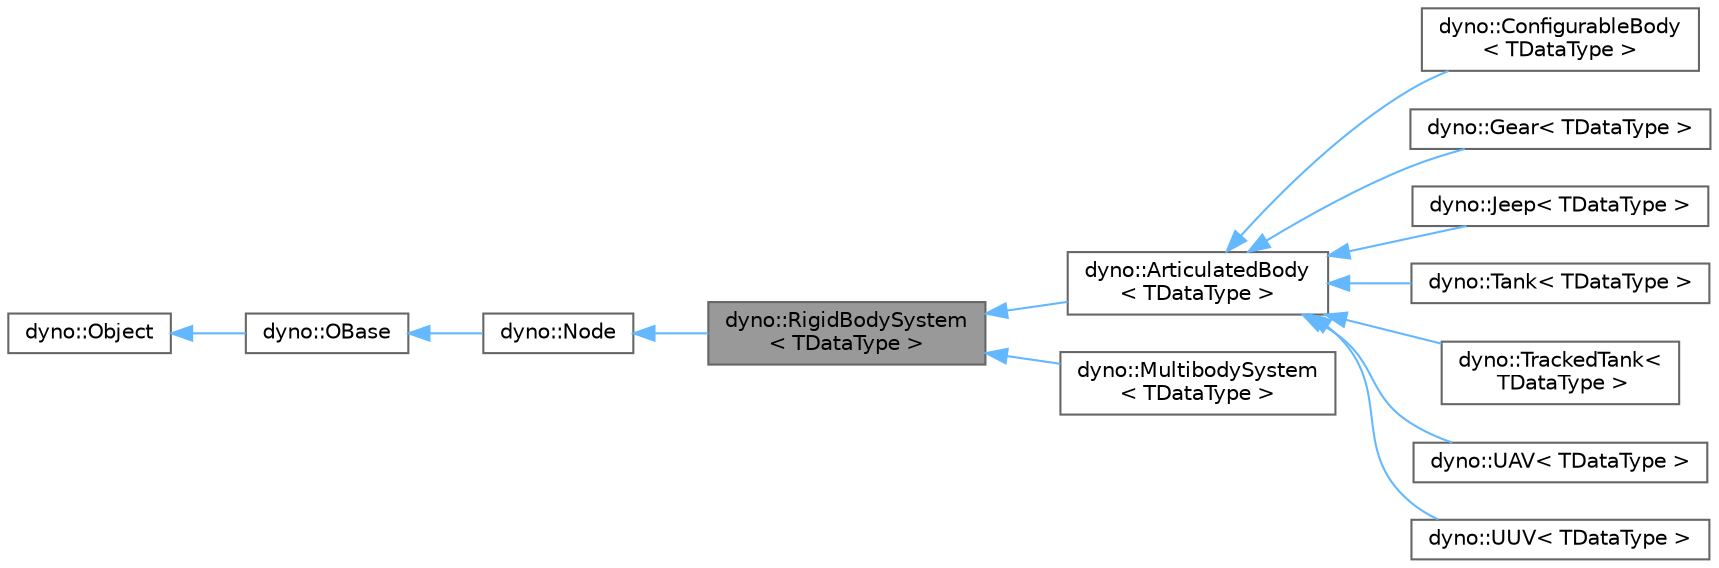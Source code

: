 digraph "dyno::RigidBodySystem&lt; TDataType &gt;"
{
 // LATEX_PDF_SIZE
  bgcolor="transparent";
  edge [fontname=Helvetica,fontsize=10,labelfontname=Helvetica,labelfontsize=10];
  node [fontname=Helvetica,fontsize=10,shape=box,height=0.2,width=0.4];
  rankdir="LR";
  Node1 [id="Node000001",label="dyno::RigidBodySystem\l\< TDataType \>",height=0.2,width=0.4,color="gray40", fillcolor="grey60", style="filled", fontcolor="black",tooltip="Implementation of a rigid body system containing a variety of rigid bodies with different shapes."];
  Node2 -> Node1 [id="edge1_Node000001_Node000002",dir="back",color="steelblue1",style="solid",tooltip=" "];
  Node2 [id="Node000002",label="dyno::Node",height=0.2,width=0.4,color="gray40", fillcolor="white", style="filled",URL="$classdyno_1_1_node.html",tooltip=" "];
  Node3 -> Node2 [id="edge2_Node000002_Node000003",dir="back",color="steelblue1",style="solid",tooltip=" "];
  Node3 [id="Node000003",label="dyno::OBase",height=0.2,width=0.4,color="gray40", fillcolor="white", style="filled",URL="$classdyno_1_1_o_base.html",tooltip=" "];
  Node4 -> Node3 [id="edge3_Node000003_Node000004",dir="back",color="steelblue1",style="solid",tooltip=" "];
  Node4 [id="Node000004",label="dyno::Object",height=0.2,width=0.4,color="gray40", fillcolor="white", style="filled",URL="$classdyno_1_1_object.html",tooltip=" "];
  Node1 -> Node5 [id="edge4_Node000001_Node000005",dir="back",color="steelblue1",style="solid",tooltip=" "];
  Node5 [id="Node000005",label="dyno::ArticulatedBody\l\< TDataType \>",height=0.2,width=0.4,color="gray40", fillcolor="white", style="filled",URL="$classdyno_1_1_articulated_body.html",tooltip=" "];
  Node5 -> Node6 [id="edge5_Node000005_Node000006",dir="back",color="steelblue1",style="solid",tooltip=" "];
  Node6 [id="Node000006",label="dyno::ConfigurableBody\l\< TDataType \>",height=0.2,width=0.4,color="gray40", fillcolor="white", style="filled",URL="$classdyno_1_1_configurable_body.html",tooltip=" "];
  Node5 -> Node7 [id="edge6_Node000005_Node000007",dir="back",color="steelblue1",style="solid",tooltip=" "];
  Node7 [id="Node000007",label="dyno::Gear\< TDataType \>",height=0.2,width=0.4,color="gray40", fillcolor="white", style="filled",URL="$classdyno_1_1_gear.html",tooltip=" "];
  Node5 -> Node8 [id="edge7_Node000005_Node000008",dir="back",color="steelblue1",style="solid",tooltip=" "];
  Node8 [id="Node000008",label="dyno::Jeep\< TDataType \>",height=0.2,width=0.4,color="gray40", fillcolor="white", style="filled",URL="$classdyno_1_1_jeep.html",tooltip=" "];
  Node5 -> Node9 [id="edge8_Node000005_Node000009",dir="back",color="steelblue1",style="solid",tooltip=" "];
  Node9 [id="Node000009",label="dyno::Tank\< TDataType \>",height=0.2,width=0.4,color="gray40", fillcolor="white", style="filled",URL="$classdyno_1_1_tank.html",tooltip=" "];
  Node5 -> Node10 [id="edge9_Node000005_Node000010",dir="back",color="steelblue1",style="solid",tooltip=" "];
  Node10 [id="Node000010",label="dyno::TrackedTank\<\l TDataType \>",height=0.2,width=0.4,color="gray40", fillcolor="white", style="filled",URL="$classdyno_1_1_tracked_tank.html",tooltip=" "];
  Node5 -> Node11 [id="edge10_Node000005_Node000011",dir="back",color="steelblue1",style="solid",tooltip=" "];
  Node11 [id="Node000011",label="dyno::UAV\< TDataType \>",height=0.2,width=0.4,color="gray40", fillcolor="white", style="filled",URL="$classdyno_1_1_u_a_v.html",tooltip=" "];
  Node5 -> Node12 [id="edge11_Node000005_Node000012",dir="back",color="steelblue1",style="solid",tooltip=" "];
  Node12 [id="Node000012",label="dyno::UUV\< TDataType \>",height=0.2,width=0.4,color="gray40", fillcolor="white", style="filled",URL="$classdyno_1_1_u_u_v.html",tooltip=" "];
  Node1 -> Node13 [id="edge12_Node000001_Node000013",dir="back",color="steelblue1",style="solid",tooltip=" "];
  Node13 [id="Node000013",label="dyno::MultibodySystem\l\< TDataType \>",height=0.2,width=0.4,color="gray40", fillcolor="white", style="filled",URL="$classdyno_1_1_multibody_system.html",tooltip=" "];
}
